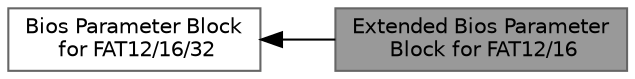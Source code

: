 digraph "Extended Bios Parameter Block for FAT12/16"
{
 // LATEX_PDF_SIZE
  bgcolor="transparent";
  edge [fontname=Helvetica,fontsize=10,labelfontname=Helvetica,labelfontsize=10];
  node [fontname=Helvetica,fontsize=10,shape=box,height=0.2,width=0.4];
  rankdir=LR;
  Node2 [id="Node000002",label="Bios Parameter Block\l for FAT12/16/32",height=0.2,width=0.4,color="grey40", fillcolor="white", style="filled",URL="$group__group_d_e_f_i_n_e___b_s___b_p_b___f_a_t.html",tooltip=" "];
  Node1 [id="Node000001",label="Extended Bios Parameter\l Block for FAT12/16",height=0.2,width=0.4,color="gray40", fillcolor="grey60", style="filled", fontcolor="black",tooltip=" "];
  Node2->Node1 [shape=plaintext, dir="back", style="solid"];
}
